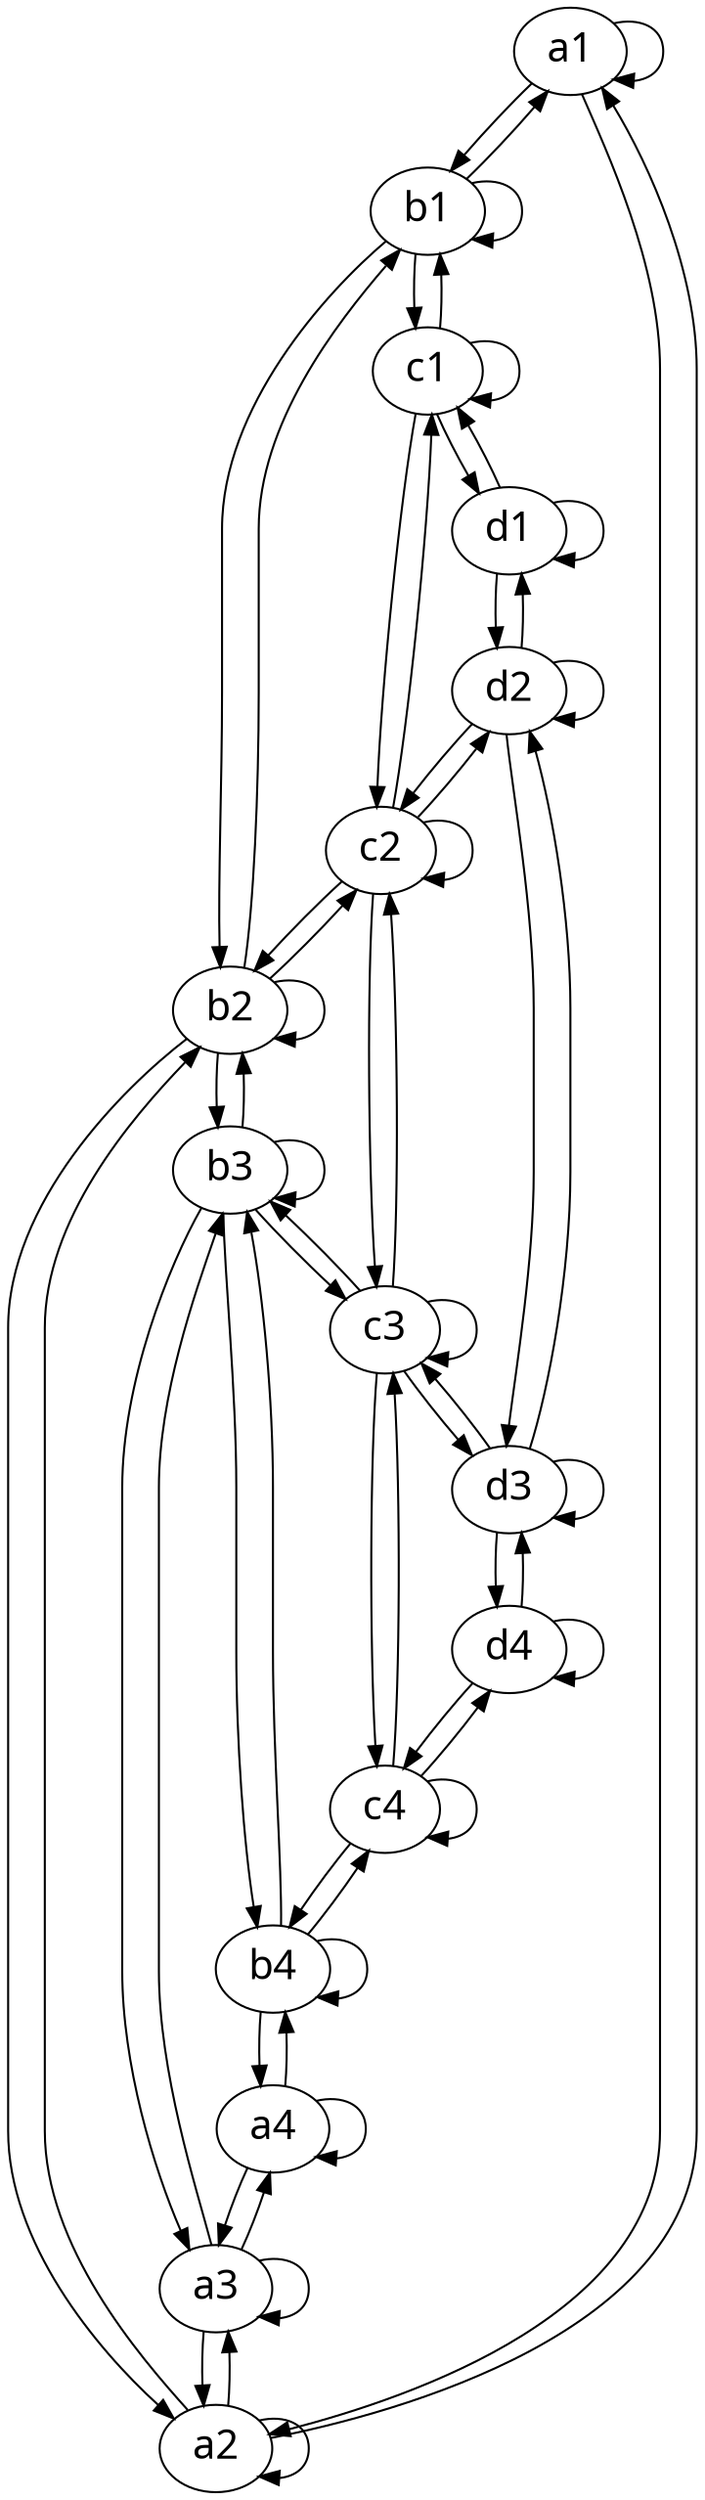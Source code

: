 digraph simple {
node [fontsize=20];
node [fontname="Ubuntu"];
"a1" -> "a1";
"a1" -> "b1";
"a1" -> "a2";
"a2" -> "a2";
"a2" -> "b2";
"a2" -> "a1";
"a2" -> "a3";
"a3" -> "a3";
"a3" -> "b3";
"a3" -> "a2";
"a3" -> "a4";
"a4" -> "a4";
"a4" -> "b4";
"a4" -> "a3";
"b1" -> "b1";
"b1" -> "a1";
"b1" -> "c1";
"b1" -> "b2";
"b2" -> "b2";
"b2" -> "a2";
"b2" -> "c2";
"b2" -> "b1";
"b2" -> "b3";
"b3" -> "b3";
"b3" -> "a3";
"b3" -> "c3";
"b3" -> "b2";
"b3" -> "b4";
"b4" -> "b4";
"b4" -> "a4";
"b4" -> "c4";
"b4" -> "b3";
"c1" -> "c1";
"c1" -> "b1";
"c1" -> "d1";
"c1" -> "c2";
"c2" -> "c2";
"c2" -> "b2";
"c2" -> "d2";
"c2" -> "c1";
"c2" -> "c3";
"c3" -> "c3";
"c3" -> "b3";
"c3" -> "d3";
"c3" -> "c2";
"c3" -> "c4";
"c4" -> "c4";
"c4" -> "b4";
"c4" -> "d4";
"c4" -> "c3";
"d1" -> "d1";
"d1" -> "c1";
"d1" -> "d2";
"d2" -> "d2";
"d2" -> "c2";
"d2" -> "d1";
"d2" -> "d3";
"d3" -> "d3";
"d3" -> "c3";
"d3" -> "d2";
"d3" -> "d4";
"d4" -> "d4";
"d4" -> "c4";
"d4" -> "d3";
}